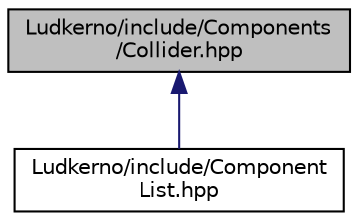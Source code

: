 digraph "Ludkerno/include/Components/Collider.hpp"
{
 // LATEX_PDF_SIZE
  edge [fontname="Helvetica",fontsize="10",labelfontname="Helvetica",labelfontsize="10"];
  node [fontname="Helvetica",fontsize="10",shape=record];
  Node1 [label="Ludkerno/include/Components\l/Collider.hpp",height=0.2,width=0.4,color="black", fillcolor="grey75", style="filled", fontcolor="black",tooltip=" "];
  Node1 -> Node2 [dir="back",color="midnightblue",fontsize="10",style="solid",fontname="Helvetica"];
  Node2 [label="Ludkerno/include/Component\lList.hpp",height=0.2,width=0.4,color="black", fillcolor="white", style="filled",URL="$_component_list_8hpp.html",tooltip=" "];
}
